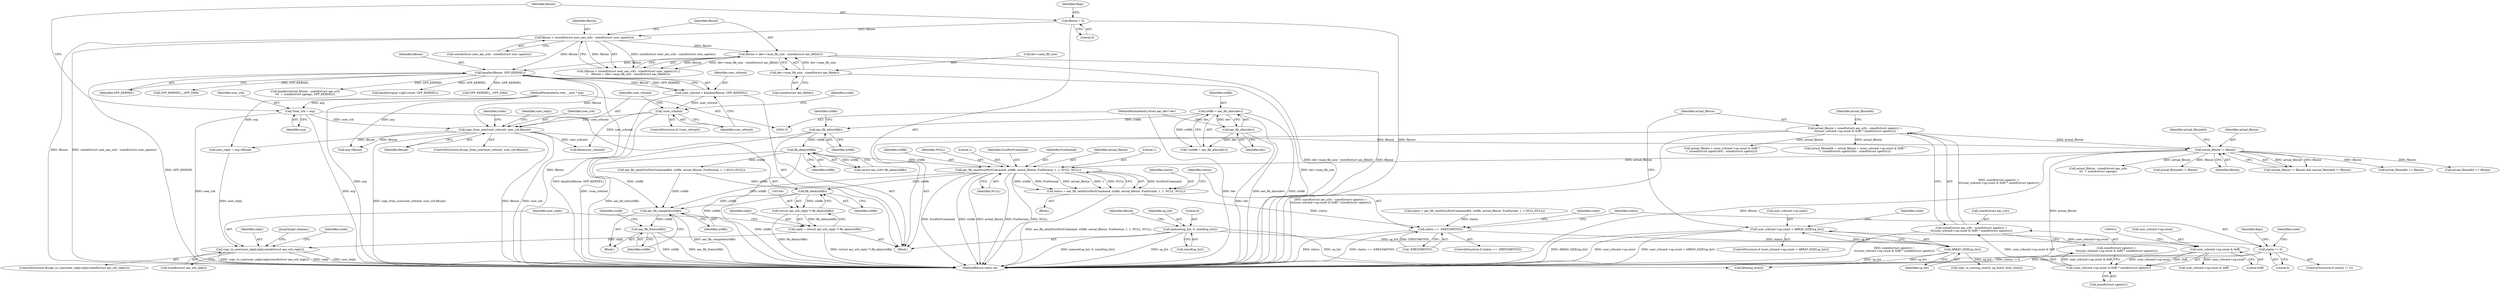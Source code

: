 digraph "0_linux_b4789b8e6be3151a955ade74872822f30e8cd914@API" {
"1001346" [label="(Call,aac_fib_send(ScsiPortCommand, srbfib, actual_fibsize, FsaNormal, 1, 1, NULL, NULL))"];
"1000206" [label="(Call,fib_data(srbfib))"];
"1000190" [label="(Call,aac_fib_init(srbfib))"];
"1000182" [label="(Call,srbfib = aac_fib_alloc(dev))"];
"1000184" [label="(Call,aac_fib_alloc(dev))"];
"1000116" [label="(MethodParameterIn,struct aac_dev* dev)"];
"1000432" [label="(Call,actual_fibsize != fibsize)"];
"1000395" [label="(Call,actual_fibsize = sizeof(struct aac_srb) - sizeof(struct sgentry) +\n\t\t((user_srbcmd->sg.count & 0xff) * sizeof(struct sgentry)))"];
"1000397" [label="(Call,sizeof(struct aac_srb) - sizeof(struct sgentry) +\n\t\t((user_srbcmd->sg.count & 0xff) * sizeof(struct sgentry)))"];
"1000403" [label="(Call,(user_srbcmd->sg.count & 0xff) * sizeof(struct sgentry))"];
"1000404" [label="(Call,user_srbcmd->sg.count & 0xff)"];
"1000381" [label="(Call,user_srbcmd->sg.count > ARRAY_SIZE(sg_list))"];
"1000387" [label="(Call,ARRAY_SIZE(sg_list))"];
"1000208" [label="(Call,memset(sg_list, 0, sizeof(sg_list)))"];
"1000267" [label="(Call,copy_from_user(user_srbcmd, user_srb,fibsize))"];
"1000258" [label="(Call,!user_srbcmd)"];
"1000252" [label="(Call,user_srbcmd = kmalloc(fibsize, GFP_KERNEL))"];
"1000254" [label="(Call,kmalloc(fibsize, GFP_KERNEL))"];
"1000238" [label="(Call,fibsize > (dev->max_fib_size - sizeof(struct aac_fibhdr)))"];
"1000231" [label="(Call,fibsize < (sizeof(struct user_aac_srb) - sizeof(struct user_sgentry)))"];
"1000136" [label="(Call,fibsize = 0)"];
"1000240" [label="(Call,dev->max_fib_size - sizeof(struct aac_fibhdr))"];
"1000130" [label="(Call,*user_srb = arg)"];
"1000117" [label="(MethodParameterIn,void __user * arg)"];
"1001344" [label="(Call,status = aac_fib_send(ScsiPortCommand, srbfib, actual_fibsize, FsaNormal, 1, 1, NULL, NULL))"];
"1001356" [label="(Call,status == -ERESTARTSYS)"];
"1001367" [label="(Call,status != 0)"];
"1001442" [label="(Call,fib_data(srbfib))"];
"1001440" [label="(Call,(struct aac_srb_reply *) fib_data(srbfib))"];
"1001438" [label="(Call,reply = (struct aac_srb_reply *) fib_data(srbfib))"];
"1001445" [label="(Call,copy_to_user(user_reply,reply,sizeof(struct aac_srb_reply)))"];
"1001479" [label="(Call,aac_fib_complete(srbfib))"];
"1001481" [label="(Call,aac_fib_free(srbfib))"];
"1000388" [label="(Identifier,sg_list)"];
"1000230" [label="(Call,(fibsize < (sizeof(struct user_aac_srb) - sizeof(struct user_sgentry))) ||\n\t    (fibsize > (dev->max_fib_size - sizeof(struct aac_fibhdr))))"];
"1000391" [label="(Identifier,rcode)"];
"1000131" [label="(Identifier,user_srb)"];
"1000184" [label="(Call,aac_fib_alloc(dev))"];
"1001351" [label="(Literal,1)"];
"1000232" [label="(Identifier,fibsize)"];
"1000191" [label="(Identifier,srbfib)"];
"1000256" [label="(Identifier,GFP_KERNEL)"];
"1000141" [label="(Identifier,flags)"];
"1001452" [label="(Identifier,rcode)"];
"1000267" [label="(Call,copy_from_user(user_srbcmd, user_srb,fibsize))"];
"1000206" [label="(Call,fib_data(srbfib))"];
"1001378" [label="(Identifier,flags)"];
"1001362" [label="(Identifier,rcode)"];
"1000396" [label="(Identifier,actual_fibsize)"];
"1000258" [label="(Call,!user_srbcmd)"];
"1000252" [label="(Call,user_srbcmd = kmalloc(fibsize, GFP_KERNEL))"];
"1001368" [label="(Identifier,status)"];
"1000130" [label="(Call,*user_srb = arg)"];
"1000954" [label="(Block,)"];
"1000380" [label="(ControlStructure,if (user_srbcmd->sg.count > ARRAY_SIZE(sg_list)))"];
"1000209" [label="(Identifier,sg_list)"];
"1000395" [label="(Call,actual_fibsize = sizeof(struct aac_srb) - sizeof(struct sgentry) +\n\t\t((user_srbcmd->sg.count & 0xff) * sizeof(struct sgentry)))"];
"1000266" [label="(ControlStructure,if(copy_from_user(user_srbcmd, user_srb,fibsize)))"];
"1000241" [label="(Call,dev->max_fib_size)"];
"1000196" [label="(Identifier,srbfib)"];
"1001443" [label="(Identifier,srbfib)"];
"1000708" [label="(Call,actual_fibsize - sizeof(struct aac_srb)\n\t\t\t  + sizeof(struct sgmap))"];
"1000553" [label="(Call,GFP_KERNEL|__GFP_DMA)"];
"1000137" [label="(Identifier,fibsize)"];
"1000231" [label="(Call,fibsize < (sizeof(struct user_aac_srb) - sizeof(struct user_sgentry)))"];
"1000239" [label="(Identifier,fibsize)"];
"1001372" [label="(Identifier,rcode)"];
"1000270" [label="(Identifier,fibsize)"];
"1001438" [label="(Call,reply = (struct aac_srb_reply *) fib_data(srbfib))"];
"1001366" [label="(ControlStructure,if (status != 0))"];
"1001447" [label="(Identifier,reply)"];
"1000411" [label="(Call,sizeof(struct sgentry))"];
"1000435" [label="(Call,actual_fibsize64 != fibsize)"];
"1001457" [label="(Call,kfree(user_srbcmd))"];
"1000255" [label="(Identifier,fibsize)"];
"1001448" [label="(Call,sizeof(struct aac_srb_reply))"];
"1000204" [label="(Call,(struct aac_srb*) fib_data(srbfib))"];
"1000434" [label="(Identifier,fibsize)"];
"1001344" [label="(Call,status = aac_fib_send(ScsiPortCommand, srbfib, actual_fibsize, FsaNormal, 1, 1, NULL, NULL))"];
"1000418" [label="(Call,user_srbcmd->sg.count & 0xff)"];
"1000436" [label="(Identifier,actual_fibsize64)"];
"1000397" [label="(Call,sizeof(struct aac_srb) - sizeof(struct sgentry) +\n\t\t((user_srbcmd->sg.count & 0xff) * sizeof(struct sgentry)))"];
"1000414" [label="(Identifier,actual_fibsize64)"];
"1001456" [label="(JumpTarget,cleanup:)"];
"1000278" [label="(Identifier,user_reply)"];
"1000269" [label="(Identifier,user_srb)"];
"1000240" [label="(Call,dev->max_fib_size - sizeof(struct aac_fibhdr))"];
"1001348" [label="(Identifier,srbfib)"];
"1000707" [label="(Call,kmalloc(actual_fibsize - sizeof(struct aac_srb)\n\t\t\t  + sizeof(struct sgmap), GFP_KERNEL))"];
"1000433" [label="(Identifier,actual_fibsize)"];
"1000382" [label="(Call,user_srbcmd->sg.count)"];
"1001215" [label="(Call,kmalloc(upsg->sg[i].count, GFP_KERNEL))"];
"1001035" [label="(Call,GFP_KERNEL|__GFP_DMA)"];
"1001356" [label="(Call,status == -ERESTARTSYS)"];
"1000410" [label="(Literal,0xff)"];
"1001345" [label="(Identifier,status)"];
"1000208" [label="(Call,memset(sg_list, 0, sizeof(sg_list)))"];
"1000116" [label="(MethodParameterIn,struct aac_dev* dev)"];
"1000185" [label="(Identifier,dev)"];
"1000181" [label="(Call,!(srbfib = aac_fib_alloc(dev)))"];
"1001481" [label="(Call,aac_fib_free(srbfib))"];
"1000244" [label="(Call,sizeof(struct aac_fibhdr))"];
"1001444" [label="(ControlStructure,if(copy_to_user(user_reply,reply,sizeof(struct aac_srb_reply))))"];
"1000233" [label="(Call,sizeof(struct user_aac_srb) - sizeof(struct user_sgentry))"];
"1001353" [label="(Identifier,NULL)"];
"1000183" [label="(Identifier,srbfib)"];
"1001484" [label="(Identifier,rcode)"];
"1000207" [label="(Identifier,srbfib)"];
"1000190" [label="(Call,aac_fib_init(srbfib))"];
"1000431" [label="(Call,(actual_fibsize != fibsize) && (actual_fibsize64 != fibsize))"];
"1000277" [label="(Call,user_reply = arg+fibsize)"];
"1000942" [label="(Call,status = aac_fib_send(ScsiPortCommand64, srbfib, actual_fibsize, FsaNormal, 1, 1,NULL,NULL))"];
"1000405" [label="(Call,user_srbcmd->sg.count)"];
"1001445" [label="(Call,copy_to_user(user_reply,reply,sizeof(struct aac_srb_reply)))"];
"1000398" [label="(Call,sizeof(struct aac_srb))"];
"1001357" [label="(Identifier,status)"];
"1001358" [label="(Call,-ERESTARTSYS)"];
"1000268" [label="(Identifier,user_srbcmd)"];
"1000238" [label="(Call,fibsize > (dev->max_fib_size - sizeof(struct aac_fibhdr)))"];
"1001446" [label="(Identifier,user_reply)"];
"1000262" [label="(Identifier,rcode)"];
"1000415" [label="(Call,actual_fibsize + (user_srbcmd->sg.count & 0xff) *\n\t  (sizeof(struct sgentry64) - sizeof(struct sgentry)))"];
"1000387" [label="(Call,ARRAY_SIZE(sg_list))"];
"1001482" [label="(Identifier,srbfib)"];
"1001352" [label="(Literal,1)"];
"1000381" [label="(Call,user_srbcmd->sg.count > ARRAY_SIZE(sg_list))"];
"1000132" [label="(Identifier,arg)"];
"1000259" [label="(Identifier,user_srbcmd)"];
"1000257" [label="(ControlStructure,if (!user_srbcmd))"];
"1001347" [label="(Identifier,ScsiPortCommand)"];
"1001439" [label="(Identifier,reply)"];
"1000136" [label="(Call,fibsize = 0)"];
"1000210" [label="(Literal,0)"];
"1001350" [label="(Identifier,FsaNormal)"];
"1000273" [label="(Identifier,rcode)"];
"1000279" [label="(Call,arg+fibsize)"];
"1000491" [label="(Call,actual_fibsize64 == fibsize)"];
"1000118" [label="(Block,)"];
"1001369" [label="(Literal,0)"];
"1000944" [label="(Call,aac_fib_send(ScsiPortCommand64, srbfib, actual_fibsize, FsaNormal, 1, 1,NULL,NULL))"];
"1001349" [label="(Identifier,actual_fibsize)"];
"1001424" [label="(Call,copy_to_user(sg_user[i], sg_list[i], byte_count))"];
"1000138" [label="(Literal,0)"];
"1001478" [label="(Block,)"];
"1000413" [label="(Call,actual_fibsize64 = actual_fibsize + (user_srbcmd->sg.count & 0xff) *\n\t  (sizeof(struct sgentry64) - sizeof(struct sgentry)))"];
"1001469" [label="(Call,kfree(sg_list[i]))"];
"1001479" [label="(Call,aac_fib_complete(srbfib))"];
"1000403" [label="(Call,(user_srbcmd->sg.count & 0xff) * sizeof(struct sgentry))"];
"1001346" [label="(Call,aac_fib_send(ScsiPortCommand, srbfib, actual_fibsize, FsaNormal, 1, 1, NULL, NULL))"];
"1000216" [label="(Identifier,fibsize)"];
"1001440" [label="(Call,(struct aac_srb_reply *) fib_data(srbfib))"];
"1001442" [label="(Call,fib_data(srbfib))"];
"1001485" [label="(MethodReturn,static int)"];
"1001355" [label="(ControlStructure,if (status == -ERESTARTSYS))"];
"1000253" [label="(Identifier,user_srbcmd)"];
"1000117" [label="(MethodParameterIn,void __user * arg)"];
"1001354" [label="(Identifier,NULL)"];
"1001367" [label="(Call,status != 0)"];
"1000400" [label="(Call,sizeof(struct sgentry) +\n\t\t((user_srbcmd->sg.count & 0xff) * sizeof(struct sgentry)))"];
"1000254" [label="(Call,kmalloc(fibsize, GFP_KERNEL))"];
"1000211" [label="(Call,sizeof(sg_list))"];
"1000970" [label="(Call,actual_fibsize64 == fibsize)"];
"1001480" [label="(Identifier,srbfib)"];
"1000432" [label="(Call,actual_fibsize != fibsize)"];
"1000182" [label="(Call,srbfib = aac_fib_alloc(dev))"];
"1000404" [label="(Call,user_srbcmd->sg.count & 0xff)"];
"1001346" -> "1001344"  [label="AST: "];
"1001346" -> "1001354"  [label="CFG: "];
"1001347" -> "1001346"  [label="AST: "];
"1001348" -> "1001346"  [label="AST: "];
"1001349" -> "1001346"  [label="AST: "];
"1001350" -> "1001346"  [label="AST: "];
"1001351" -> "1001346"  [label="AST: "];
"1001352" -> "1001346"  [label="AST: "];
"1001353" -> "1001346"  [label="AST: "];
"1001354" -> "1001346"  [label="AST: "];
"1001344" -> "1001346"  [label="CFG: "];
"1001346" -> "1001485"  [label="DDG: actual_fibsize"];
"1001346" -> "1001485"  [label="DDG: FsaNormal"];
"1001346" -> "1001485"  [label="DDG: NULL"];
"1001346" -> "1001485"  [label="DDG: ScsiPortCommand"];
"1001346" -> "1001485"  [label="DDG: srbfib"];
"1001346" -> "1001344"  [label="DDG: ScsiPortCommand"];
"1001346" -> "1001344"  [label="DDG: srbfib"];
"1001346" -> "1001344"  [label="DDG: FsaNormal"];
"1001346" -> "1001344"  [label="DDG: actual_fibsize"];
"1001346" -> "1001344"  [label="DDG: 1"];
"1001346" -> "1001344"  [label="DDG: NULL"];
"1000206" -> "1001346"  [label="DDG: srbfib"];
"1000432" -> "1001346"  [label="DDG: actual_fibsize"];
"1001346" -> "1001442"  [label="DDG: srbfib"];
"1001346" -> "1001479"  [label="DDG: srbfib"];
"1000206" -> "1000204"  [label="AST: "];
"1000206" -> "1000207"  [label="CFG: "];
"1000207" -> "1000206"  [label="AST: "];
"1000204" -> "1000206"  [label="CFG: "];
"1000206" -> "1001485"  [label="DDG: srbfib"];
"1000206" -> "1000204"  [label="DDG: srbfib"];
"1000190" -> "1000206"  [label="DDG: srbfib"];
"1000206" -> "1000944"  [label="DDG: srbfib"];
"1000206" -> "1001479"  [label="DDG: srbfib"];
"1000190" -> "1000118"  [label="AST: "];
"1000190" -> "1000191"  [label="CFG: "];
"1000191" -> "1000190"  [label="AST: "];
"1000196" -> "1000190"  [label="CFG: "];
"1000190" -> "1001485"  [label="DDG: aac_fib_init(srbfib)"];
"1000182" -> "1000190"  [label="DDG: srbfib"];
"1000182" -> "1000181"  [label="AST: "];
"1000182" -> "1000184"  [label="CFG: "];
"1000183" -> "1000182"  [label="AST: "];
"1000184" -> "1000182"  [label="AST: "];
"1000181" -> "1000182"  [label="CFG: "];
"1000182" -> "1001485"  [label="DDG: aac_fib_alloc(dev)"];
"1000182" -> "1001485"  [label="DDG: srbfib"];
"1000182" -> "1000181"  [label="DDG: srbfib"];
"1000184" -> "1000182"  [label="DDG: dev"];
"1000184" -> "1000185"  [label="CFG: "];
"1000185" -> "1000184"  [label="AST: "];
"1000184" -> "1001485"  [label="DDG: dev"];
"1000184" -> "1000181"  [label="DDG: dev"];
"1000116" -> "1000184"  [label="DDG: dev"];
"1000116" -> "1000115"  [label="AST: "];
"1000116" -> "1001485"  [label="DDG: dev"];
"1000432" -> "1000431"  [label="AST: "];
"1000432" -> "1000434"  [label="CFG: "];
"1000433" -> "1000432"  [label="AST: "];
"1000434" -> "1000432"  [label="AST: "];
"1000436" -> "1000432"  [label="CFG: "];
"1000431" -> "1000432"  [label="CFG: "];
"1000432" -> "1001485"  [label="DDG: fibsize"];
"1000432" -> "1001485"  [label="DDG: actual_fibsize"];
"1000432" -> "1000431"  [label="DDG: actual_fibsize"];
"1000432" -> "1000431"  [label="DDG: fibsize"];
"1000395" -> "1000432"  [label="DDG: actual_fibsize"];
"1000267" -> "1000432"  [label="DDG: fibsize"];
"1000432" -> "1000435"  [label="DDG: fibsize"];
"1000432" -> "1000491"  [label="DDG: fibsize"];
"1000432" -> "1000708"  [label="DDG: actual_fibsize"];
"1000432" -> "1000970"  [label="DDG: fibsize"];
"1000395" -> "1000118"  [label="AST: "];
"1000395" -> "1000397"  [label="CFG: "];
"1000396" -> "1000395"  [label="AST: "];
"1000397" -> "1000395"  [label="AST: "];
"1000414" -> "1000395"  [label="CFG: "];
"1000395" -> "1001485"  [label="DDG: sizeof(struct aac_srb) - sizeof(struct sgentry) +\n\t\t((user_srbcmd->sg.count & 0xff) * sizeof(struct sgentry))"];
"1000397" -> "1000395"  [label="DDG: sizeof(struct sgentry) +\n\t\t((user_srbcmd->sg.count & 0xff) * sizeof(struct sgentry))"];
"1000395" -> "1000413"  [label="DDG: actual_fibsize"];
"1000395" -> "1000415"  [label="DDG: actual_fibsize"];
"1000397" -> "1000400"  [label="CFG: "];
"1000398" -> "1000397"  [label="AST: "];
"1000400" -> "1000397"  [label="AST: "];
"1000397" -> "1001485"  [label="DDG: sizeof(struct sgentry) +\n\t\t((user_srbcmd->sg.count & 0xff) * sizeof(struct sgentry))"];
"1000403" -> "1000397"  [label="DDG: user_srbcmd->sg.count & 0xff"];
"1000403" -> "1000400"  [label="AST: "];
"1000403" -> "1000411"  [label="CFG: "];
"1000404" -> "1000403"  [label="AST: "];
"1000411" -> "1000403"  [label="AST: "];
"1000400" -> "1000403"  [label="CFG: "];
"1000403" -> "1000400"  [label="DDG: user_srbcmd->sg.count & 0xff"];
"1000404" -> "1000403"  [label="DDG: user_srbcmd->sg.count"];
"1000404" -> "1000403"  [label="DDG: 0xff"];
"1000404" -> "1000410"  [label="CFG: "];
"1000405" -> "1000404"  [label="AST: "];
"1000410" -> "1000404"  [label="AST: "];
"1000412" -> "1000404"  [label="CFG: "];
"1000381" -> "1000404"  [label="DDG: user_srbcmd->sg.count"];
"1000404" -> "1000418"  [label="DDG: user_srbcmd->sg.count"];
"1000381" -> "1000380"  [label="AST: "];
"1000381" -> "1000387"  [label="CFG: "];
"1000382" -> "1000381"  [label="AST: "];
"1000387" -> "1000381"  [label="AST: "];
"1000391" -> "1000381"  [label="CFG: "];
"1000396" -> "1000381"  [label="CFG: "];
"1000381" -> "1001485"  [label="DDG: ARRAY_SIZE(sg_list)"];
"1000381" -> "1001485"  [label="DDG: user_srbcmd->sg.count"];
"1000381" -> "1001485"  [label="DDG: user_srbcmd->sg.count > ARRAY_SIZE(sg_list)"];
"1000387" -> "1000381"  [label="DDG: sg_list"];
"1000387" -> "1000388"  [label="CFG: "];
"1000388" -> "1000387"  [label="AST: "];
"1000387" -> "1001485"  [label="DDG: sg_list"];
"1000208" -> "1000387"  [label="DDG: sg_list"];
"1000387" -> "1001424"  [label="DDG: sg_list"];
"1000387" -> "1001469"  [label="DDG: sg_list"];
"1000208" -> "1000118"  [label="AST: "];
"1000208" -> "1000211"  [label="CFG: "];
"1000209" -> "1000208"  [label="AST: "];
"1000210" -> "1000208"  [label="AST: "];
"1000211" -> "1000208"  [label="AST: "];
"1000216" -> "1000208"  [label="CFG: "];
"1000208" -> "1001485"  [label="DDG: sg_list"];
"1000208" -> "1001485"  [label="DDG: memset(sg_list, 0, sizeof(sg_list))"];
"1000208" -> "1001469"  [label="DDG: sg_list"];
"1000267" -> "1000266"  [label="AST: "];
"1000267" -> "1000270"  [label="CFG: "];
"1000268" -> "1000267"  [label="AST: "];
"1000269" -> "1000267"  [label="AST: "];
"1000270" -> "1000267"  [label="AST: "];
"1000273" -> "1000267"  [label="CFG: "];
"1000278" -> "1000267"  [label="CFG: "];
"1000267" -> "1001485"  [label="DDG: user_srb"];
"1000267" -> "1001485"  [label="DDG: copy_from_user(user_srbcmd, user_srb,fibsize)"];
"1000267" -> "1001485"  [label="DDG: fibsize"];
"1000258" -> "1000267"  [label="DDG: user_srbcmd"];
"1000130" -> "1000267"  [label="DDG: user_srb"];
"1000254" -> "1000267"  [label="DDG: fibsize"];
"1000267" -> "1000277"  [label="DDG: fibsize"];
"1000267" -> "1000279"  [label="DDG: fibsize"];
"1000267" -> "1001457"  [label="DDG: user_srbcmd"];
"1000258" -> "1000257"  [label="AST: "];
"1000258" -> "1000259"  [label="CFG: "];
"1000259" -> "1000258"  [label="AST: "];
"1000262" -> "1000258"  [label="CFG: "];
"1000268" -> "1000258"  [label="CFG: "];
"1000258" -> "1001485"  [label="DDG: !user_srbcmd"];
"1000252" -> "1000258"  [label="DDG: user_srbcmd"];
"1000258" -> "1001457"  [label="DDG: user_srbcmd"];
"1000252" -> "1000118"  [label="AST: "];
"1000252" -> "1000254"  [label="CFG: "];
"1000253" -> "1000252"  [label="AST: "];
"1000254" -> "1000252"  [label="AST: "];
"1000259" -> "1000252"  [label="CFG: "];
"1000252" -> "1001485"  [label="DDG: kmalloc(fibsize, GFP_KERNEL)"];
"1000254" -> "1000252"  [label="DDG: fibsize"];
"1000254" -> "1000252"  [label="DDG: GFP_KERNEL"];
"1000254" -> "1000256"  [label="CFG: "];
"1000255" -> "1000254"  [label="AST: "];
"1000256" -> "1000254"  [label="AST: "];
"1000254" -> "1001485"  [label="DDG: fibsize"];
"1000254" -> "1001485"  [label="DDG: GFP_KERNEL"];
"1000238" -> "1000254"  [label="DDG: fibsize"];
"1000231" -> "1000254"  [label="DDG: fibsize"];
"1000254" -> "1000553"  [label="DDG: GFP_KERNEL"];
"1000254" -> "1000707"  [label="DDG: GFP_KERNEL"];
"1000254" -> "1001035"  [label="DDG: GFP_KERNEL"];
"1000254" -> "1001215"  [label="DDG: GFP_KERNEL"];
"1000238" -> "1000230"  [label="AST: "];
"1000238" -> "1000240"  [label="CFG: "];
"1000239" -> "1000238"  [label="AST: "];
"1000240" -> "1000238"  [label="AST: "];
"1000230" -> "1000238"  [label="CFG: "];
"1000238" -> "1001485"  [label="DDG: fibsize"];
"1000238" -> "1001485"  [label="DDG: dev->max_fib_size - sizeof(struct aac_fibhdr)"];
"1000238" -> "1000230"  [label="DDG: fibsize"];
"1000238" -> "1000230"  [label="DDG: dev->max_fib_size - sizeof(struct aac_fibhdr)"];
"1000231" -> "1000238"  [label="DDG: fibsize"];
"1000240" -> "1000238"  [label="DDG: dev->max_fib_size"];
"1000231" -> "1000230"  [label="AST: "];
"1000231" -> "1000233"  [label="CFG: "];
"1000232" -> "1000231"  [label="AST: "];
"1000233" -> "1000231"  [label="AST: "];
"1000239" -> "1000231"  [label="CFG: "];
"1000230" -> "1000231"  [label="CFG: "];
"1000231" -> "1001485"  [label="DDG: sizeof(struct user_aac_srb) - sizeof(struct user_sgentry)"];
"1000231" -> "1001485"  [label="DDG: fibsize"];
"1000231" -> "1000230"  [label="DDG: fibsize"];
"1000231" -> "1000230"  [label="DDG: sizeof(struct user_aac_srb) - sizeof(struct user_sgentry)"];
"1000136" -> "1000231"  [label="DDG: fibsize"];
"1000136" -> "1000118"  [label="AST: "];
"1000136" -> "1000138"  [label="CFG: "];
"1000137" -> "1000136"  [label="AST: "];
"1000138" -> "1000136"  [label="AST: "];
"1000141" -> "1000136"  [label="CFG: "];
"1000136" -> "1001485"  [label="DDG: fibsize"];
"1000240" -> "1000244"  [label="CFG: "];
"1000241" -> "1000240"  [label="AST: "];
"1000244" -> "1000240"  [label="AST: "];
"1000240" -> "1001485"  [label="DDG: dev->max_fib_size"];
"1000130" -> "1000118"  [label="AST: "];
"1000130" -> "1000132"  [label="CFG: "];
"1000131" -> "1000130"  [label="AST: "];
"1000132" -> "1000130"  [label="AST: "];
"1000137" -> "1000130"  [label="CFG: "];
"1000130" -> "1001485"  [label="DDG: arg"];
"1000130" -> "1001485"  [label="DDG: user_srb"];
"1000117" -> "1000130"  [label="DDG: arg"];
"1000117" -> "1000115"  [label="AST: "];
"1000117" -> "1001485"  [label="DDG: arg"];
"1000117" -> "1000277"  [label="DDG: arg"];
"1000117" -> "1000279"  [label="DDG: arg"];
"1001344" -> "1000954"  [label="AST: "];
"1001345" -> "1001344"  [label="AST: "];
"1001357" -> "1001344"  [label="CFG: "];
"1001344" -> "1001485"  [label="DDG: aac_fib_send(ScsiPortCommand, srbfib, actual_fibsize, FsaNormal, 1, 1, NULL, NULL)"];
"1001344" -> "1001356"  [label="DDG: status"];
"1001356" -> "1001355"  [label="AST: "];
"1001356" -> "1001358"  [label="CFG: "];
"1001357" -> "1001356"  [label="AST: "];
"1001358" -> "1001356"  [label="AST: "];
"1001362" -> "1001356"  [label="CFG: "];
"1001368" -> "1001356"  [label="CFG: "];
"1001356" -> "1001485"  [label="DDG: status"];
"1001356" -> "1001485"  [label="DDG: status == -ERESTARTSYS"];
"1000942" -> "1001356"  [label="DDG: status"];
"1001358" -> "1001356"  [label="DDG: ERESTARTSYS"];
"1001356" -> "1001367"  [label="DDG: status"];
"1001367" -> "1001366"  [label="AST: "];
"1001367" -> "1001369"  [label="CFG: "];
"1001368" -> "1001367"  [label="AST: "];
"1001369" -> "1001367"  [label="AST: "];
"1001372" -> "1001367"  [label="CFG: "];
"1001378" -> "1001367"  [label="CFG: "];
"1001367" -> "1001485"  [label="DDG: status != 0"];
"1001367" -> "1001485"  [label="DDG: status"];
"1001442" -> "1001440"  [label="AST: "];
"1001442" -> "1001443"  [label="CFG: "];
"1001443" -> "1001442"  [label="AST: "];
"1001440" -> "1001442"  [label="CFG: "];
"1001442" -> "1001485"  [label="DDG: srbfib"];
"1001442" -> "1001440"  [label="DDG: srbfib"];
"1000944" -> "1001442"  [label="DDG: srbfib"];
"1001442" -> "1001479"  [label="DDG: srbfib"];
"1001440" -> "1001438"  [label="AST: "];
"1001441" -> "1001440"  [label="AST: "];
"1001438" -> "1001440"  [label="CFG: "];
"1001440" -> "1001485"  [label="DDG: fib_data(srbfib)"];
"1001440" -> "1001438"  [label="DDG: fib_data(srbfib)"];
"1001438" -> "1000118"  [label="AST: "];
"1001439" -> "1001438"  [label="AST: "];
"1001446" -> "1001438"  [label="CFG: "];
"1001438" -> "1001485"  [label="DDG: (struct aac_srb_reply *) fib_data(srbfib)"];
"1001438" -> "1001445"  [label="DDG: reply"];
"1001445" -> "1001444"  [label="AST: "];
"1001445" -> "1001448"  [label="CFG: "];
"1001446" -> "1001445"  [label="AST: "];
"1001447" -> "1001445"  [label="AST: "];
"1001448" -> "1001445"  [label="AST: "];
"1001452" -> "1001445"  [label="CFG: "];
"1001456" -> "1001445"  [label="CFG: "];
"1001445" -> "1001485"  [label="DDG: copy_to_user(user_reply,reply,sizeof(struct aac_srb_reply))"];
"1001445" -> "1001485"  [label="DDG: reply"];
"1001445" -> "1001485"  [label="DDG: user_reply"];
"1000277" -> "1001445"  [label="DDG: user_reply"];
"1001479" -> "1001478"  [label="AST: "];
"1001479" -> "1001480"  [label="CFG: "];
"1001480" -> "1001479"  [label="AST: "];
"1001482" -> "1001479"  [label="CFG: "];
"1001479" -> "1001485"  [label="DDG: aac_fib_complete(srbfib)"];
"1000944" -> "1001479"  [label="DDG: srbfib"];
"1001479" -> "1001481"  [label="DDG: srbfib"];
"1001481" -> "1001478"  [label="AST: "];
"1001481" -> "1001482"  [label="CFG: "];
"1001482" -> "1001481"  [label="AST: "];
"1001484" -> "1001481"  [label="CFG: "];
"1001481" -> "1001485"  [label="DDG: aac_fib_free(srbfib)"];
"1001481" -> "1001485"  [label="DDG: srbfib"];
}

